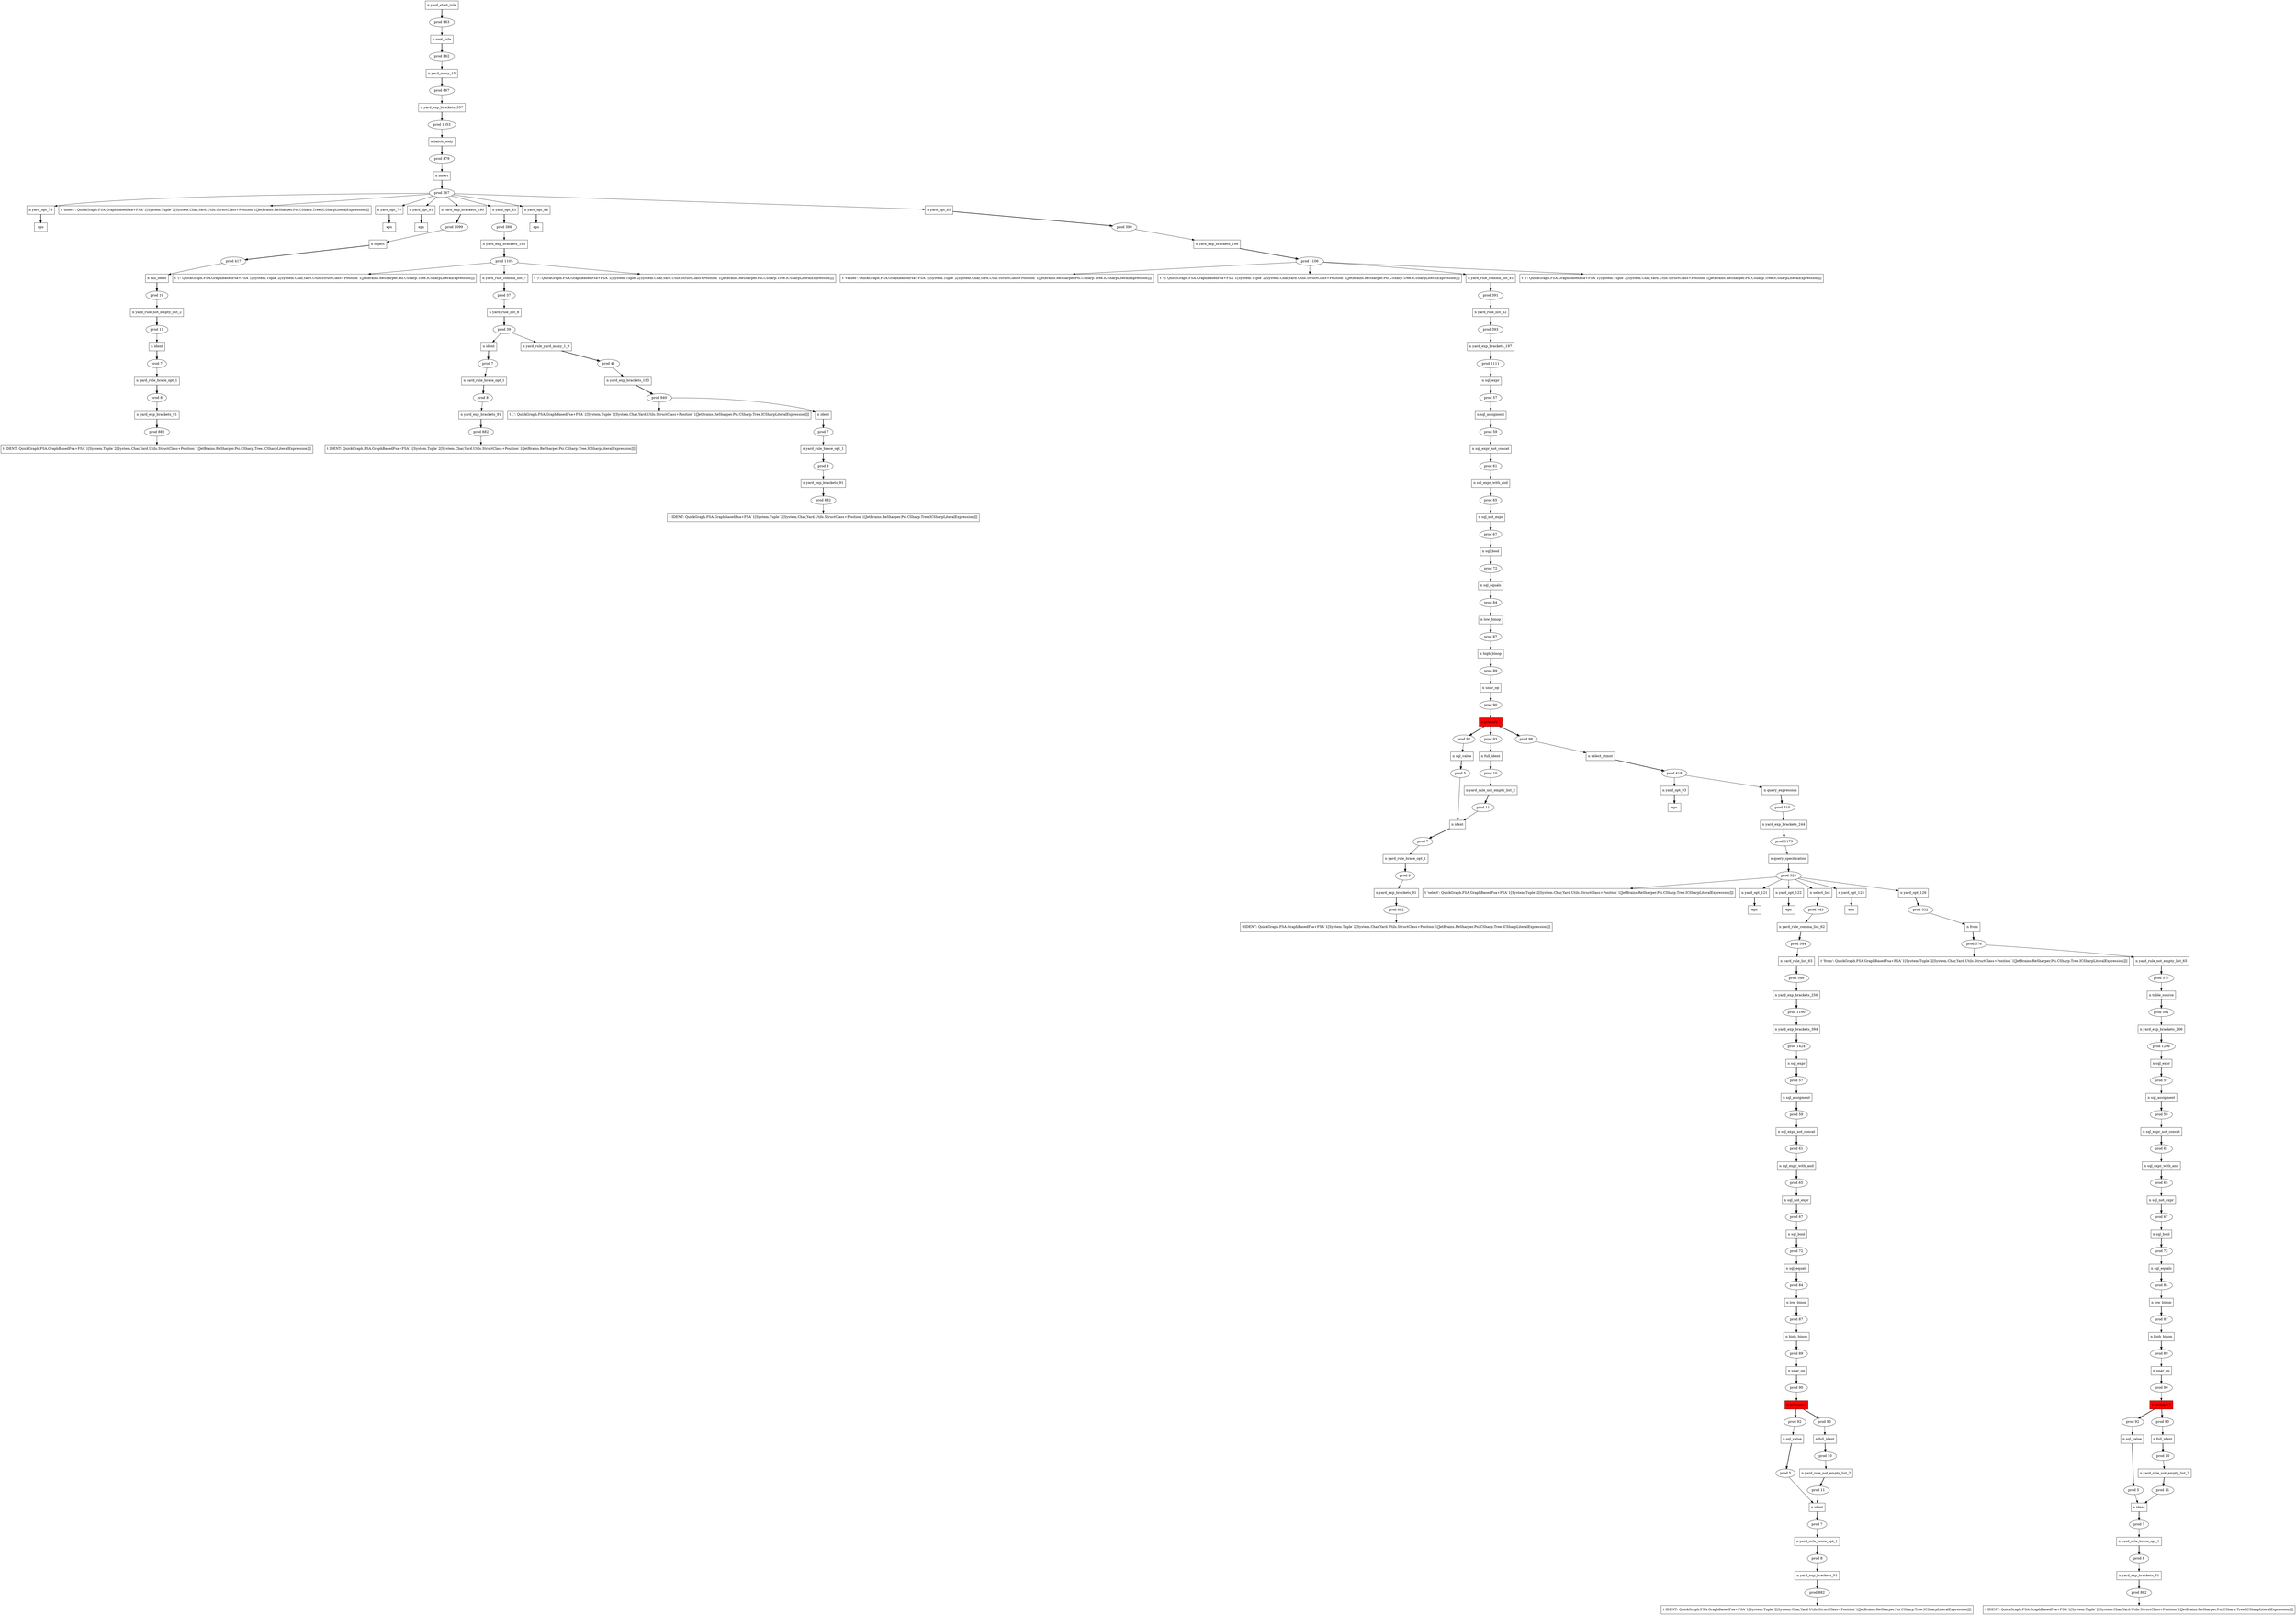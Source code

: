 digraph AST {
    94 [label="n yard_start_rule",shape=box]
    96 [label="prod 863"]
    94 -> 96 [style=bold,width=10]
    96 -> 93 []
    93 [label="n root_rule",shape=box]
    97 [label="prod 862"]
    93 -> 97 [style=bold,width=10]
    97 -> 92 []
    92 [label="n yard_many_15",shape=box]
    98 [label="prod 867"]
    92 -> 98 [style=bold,width=10]
    98 -> 91 []
    91 [label="n yard_exp_brackets_357",shape=box]
    99 [label="prod 1353"]
    91 -> 99 [style=bold,width=10]
    99 -> 90 []
    90 [label="n batch_body",shape=box]
    100 [label="prod 879"]
    90 -> 100 [style=bold,width=10]
    100 -> 89 []
    89 [label="n insert",shape=box]
    101 [label="prod 367"]
    89 -> 101 [style=bold,width=10]
    102 [label="n yard_opt_78",shape=box]
    103 [label="eps",shape=box]
    102 -> 103 [style=bold,width=10]
    101 -> 102 []
    104 [label="t 'insert': QuickGraph.FSA.GraphBasedFsa+FSA`1[System.Tuple`2[System.Char,Yard.Utils.StructClass+Position`1[JetBrains.ReSharper.Psi.CSharp.Tree.ICSharpLiteralExpression]]]",shape=box]
    101 -> 104 []
    105 [label="n yard_opt_79",shape=box]
    106 [label="eps",shape=box]
    105 -> 106 [style=bold,width=10]
    101 -> 105 []
    107 [label="n yard_opt_81",shape=box]
    108 [label="eps",shape=box]
    107 -> 108 [style=bold,width=10]
    101 -> 107 []
    101 -> 6 []
    101 -> 18 []
    109 [label="n yard_opt_84",shape=box]
    110 [label="eps",shape=box]
    109 -> 110 [style=bold,width=10]
    101 -> 109 []
    101 -> 88 []
    88 [label="n yard_opt_85",shape=box]
    111 [label="prod 390"]
    88 -> 111 [style=bold,width=10]
    111 -> 87 []
    87 [label="n yard_exp_brackets_196",shape=box]
    112 [label="prod 1106"]
    87 -> 112 [style=bold,width=10]
    113 [label="t 'values': QuickGraph.FSA.GraphBasedFsa+FSA`1[System.Tuple`2[System.Char,Yard.Utils.StructClass+Position`1[JetBrains.ReSharper.Psi.CSharp.Tree.ICSharpLiteralExpression]]]",shape=box]
    112 -> 113 []
    114 [label="t '(': QuickGraph.FSA.GraphBasedFsa+FSA`1[System.Tuple`2[System.Char,Yard.Utils.StructClass+Position`1[JetBrains.ReSharper.Psi.CSharp.Tree.ICSharpLiteralExpression]]]",shape=box]
    112 -> 114 []
    112 -> 86 []
    115 [label="t ')': QuickGraph.FSA.GraphBasedFsa+FSA`1[System.Tuple`2[System.Char,Yard.Utils.StructClass+Position`1[JetBrains.ReSharper.Psi.CSharp.Tree.ICSharpLiteralExpression]]]",shape=box]
    112 -> 115 []
    86 [label="n yard_rule_comma_list_41",shape=box]
    116 [label="prod 391"]
    86 -> 116 [style=bold,width=10]
    116 -> 85 []
    85 [label="n yard_rule_list_42",shape=box]
    117 [label="prod 393"]
    85 -> 117 [style=bold,width=10]
    117 -> 84 []
    84 [label="n yard_exp_brackets_197",shape=box]
    118 [label="prod 1111"]
    84 -> 118 [style=bold,width=10]
    118 -> 83 []
    83 [label="n sql_expr",shape=box]
    119 [label="prod 57"]
    83 -> 119 [style=bold,width=10]
    119 -> 82 []
    82 [label="n sql_assigment",shape=box]
    120 [label="prod 59"]
    82 -> 120 [style=bold,width=10]
    120 -> 81 []
    81 [label="n sql_expr_not_concat",shape=box]
    121 [label="prod 61"]
    81 -> 121 [style=bold,width=10]
    121 -> 80 []
    80 [label="n sql_expr_with_and",shape=box]
    122 [label="prod 65"]
    80 -> 122 [style=bold,width=10]
    122 -> 79 []
    79 [label="n sql_not_expr",shape=box]
    123 [label="prod 67"]
    79 -> 123 [style=bold,width=10]
    123 -> 78 []
    78 [label="n sql_bool",shape=box]
    124 [label="prod 72"]
    78 -> 124 [style=bold,width=10]
    124 -> 77 []
    77 [label="n sql_equals",shape=box]
    125 [label="prod 84"]
    77 -> 125 [style=bold,width=10]
    125 -> 76 []
    76 [label="n low_binop",shape=box]
    126 [label="prod 87"]
    76 -> 126 [style=bold,width=10]
    126 -> 75 []
    75 [label="n high_binop",shape=box]
    127 [label="prod 89"]
    75 -> 127 [style=bold,width=10]
    127 -> 74 []
    74 [label="n unar_op",shape=box]
    128 [label="prod 90"]
    74 -> 128 [style=bold,width=10]
    128 -> 73 []
    73 [label="n primary !",style="filled",fillcolor=red,shape=box]
    129 [label="prod 92"]
    73 -> 129 [style=bold,width=10]
    129 -> 72 []
    130 [label="prod 93"]
    73 -> 130 [style=bold,width=10]
    130 -> 71 []
    131 [label="prod 98"]
    73 -> 131 [style=bold,width=10]
    131 -> 66 []
    72 [label="n sql_value",shape=box]
    132 [label="prod 5"]
    72 -> 132 [style=bold,width=10]
    132 -> 69 []
    71 [label="n full_ident",shape=box]
    133 [label="prod 10"]
    71 -> 133 [style=bold,width=10]
    133 -> 70 []
    70 [label="n yard_rule_not_empty_list_2",shape=box]
    134 [label="prod 11"]
    70 -> 134 [style=bold,width=10]
    134 -> 69 []
    69 [label="n ident",shape=box]
    135 [label="prod 7"]
    69 -> 135 [style=bold,width=10]
    135 -> 68 []
    68 [label="n yard_rule_brace_opt_1",shape=box]
    136 [label="prod 8"]
    68 -> 136 [style=bold,width=10]
    136 -> 67 []
    67 [label="n yard_exp_brackets_91",shape=box]
    137 [label="prod 882"]
    67 -> 137 [style=bold,width=10]
    138 [label="t IDENT: QuickGraph.FSA.GraphBasedFsa+FSA`1[System.Tuple`2[System.Char,Yard.Utils.StructClass+Position`1[JetBrains.ReSharper.Psi.CSharp.Tree.ICSharpLiteralExpression]]]",shape=box]
    137 -> 138 []
    66 [label="n select_stmnt",shape=box]
    139 [label="prod 418"]
    66 -> 139 [style=bold,width=10]
    140 [label="n yard_opt_93",shape=box]
    141 [label="eps",shape=box]
    140 -> 141 [style=bold,width=10]
    139 -> 140 []
    139 -> 65 []
    65 [label="n query_expression",shape=box]
    142 [label="prod 510"]
    65 -> 142 [style=bold,width=10]
    142 -> 64 []
    64 [label="n yard_exp_brackets_244",shape=box]
    143 [label="prod 1173"]
    64 -> 143 [style=bold,width=10]
    143 -> 63 []
    63 [label="n query_specification",shape=box]
    144 [label="prod 520"]
    63 -> 144 [style=bold,width=10]
    145 [label="t 'select': QuickGraph.FSA.GraphBasedFsa+FSA`1[System.Tuple`2[System.Char,Yard.Utils.StructClass+Position`1[JetBrains.ReSharper.Psi.CSharp.Tree.ICSharpLiteralExpression]]]",shape=box]
    144 -> 145 []
    146 [label="n yard_opt_121",shape=box]
    147 [label="eps",shape=box]
    146 -> 147 [style=bold,width=10]
    144 -> 146 []
    148 [label="n yard_opt_122",shape=box]
    149 [label="eps",shape=box]
    148 -> 149 [style=bold,width=10]
    144 -> 148 []
    144 -> 40 []
    150 [label="n yard_opt_125",shape=box]
    151 [label="eps",shape=box]
    150 -> 151 [style=bold,width=10]
    144 -> 150 []
    144 -> 62 []
    62 [label="n yard_opt_126",shape=box]
    152 [label="prod 532"]
    62 -> 152 [style=bold,width=10]
    152 -> 61 []
    61 [label="n from",shape=box]
    153 [label="prod 576"]
    61 -> 153 [style=bold,width=10]
    154 [label="t 'from': QuickGraph.FSA.GraphBasedFsa+FSA`1[System.Tuple`2[System.Char,Yard.Utils.StructClass+Position`1[JetBrains.ReSharper.Psi.CSharp.Tree.ICSharpLiteralExpression]]]",shape=box]
    153 -> 154 []
    153 -> 60 []
    60 [label="n yard_rule_not_empty_list_65",shape=box]
    155 [label="prod 577"]
    60 -> 155 [style=bold,width=10]
    155 -> 59 []
    59 [label="n table_source",shape=box]
    156 [label="prod 581"]
    59 -> 156 [style=bold,width=10]
    156 -> 58 []
    58 [label="n yard_exp_brackets_266",shape=box]
    157 [label="prod 1206"]
    58 -> 157 [style=bold,width=10]
    157 -> 57 []
    57 [label="n sql_expr",shape=box]
    158 [label="prod 57"]
    57 -> 158 [style=bold,width=10]
    158 -> 56 []
    56 [label="n sql_assigment",shape=box]
    159 [label="prod 59"]
    56 -> 159 [style=bold,width=10]
    159 -> 55 []
    55 [label="n sql_expr_not_concat",shape=box]
    160 [label="prod 61"]
    55 -> 160 [style=bold,width=10]
    160 -> 54 []
    54 [label="n sql_expr_with_and",shape=box]
    161 [label="prod 65"]
    54 -> 161 [style=bold,width=10]
    161 -> 53 []
    53 [label="n sql_not_expr",shape=box]
    162 [label="prod 67"]
    53 -> 162 [style=bold,width=10]
    162 -> 52 []
    52 [label="n sql_bool",shape=box]
    163 [label="prod 72"]
    52 -> 163 [style=bold,width=10]
    163 -> 51 []
    51 [label="n sql_equals",shape=box]
    164 [label="prod 84"]
    51 -> 164 [style=bold,width=10]
    164 -> 50 []
    50 [label="n low_binop",shape=box]
    165 [label="prod 87"]
    50 -> 165 [style=bold,width=10]
    165 -> 49 []
    49 [label="n high_binop",shape=box]
    166 [label="prod 89"]
    49 -> 166 [style=bold,width=10]
    166 -> 48 []
    48 [label="n unar_op",shape=box]
    167 [label="prod 90"]
    48 -> 167 [style=bold,width=10]
    167 -> 47 []
    47 [label="n primary !",style="filled",fillcolor=red,shape=box]
    168 [label="prod 92"]
    47 -> 168 [style=bold,width=10]
    168 -> 46 []
    169 [label="prod 93"]
    47 -> 169 [style=bold,width=10]
    169 -> 45 []
    46 [label="n sql_value",shape=box]
    170 [label="prod 5"]
    46 -> 170 [style=bold,width=10]
    170 -> 43 []
    45 [label="n full_ident",shape=box]
    171 [label="prod 10"]
    45 -> 171 [style=bold,width=10]
    171 -> 44 []
    44 [label="n yard_rule_not_empty_list_2",shape=box]
    172 [label="prod 11"]
    44 -> 172 [style=bold,width=10]
    172 -> 43 []
    43 [label="n ident",shape=box]
    173 [label="prod 7"]
    43 -> 173 [style=bold,width=10]
    173 -> 42 []
    42 [label="n yard_rule_brace_opt_1",shape=box]
    174 [label="prod 8"]
    42 -> 174 [style=bold,width=10]
    174 -> 41 []
    41 [label="n yard_exp_brackets_91",shape=box]
    175 [label="prod 882"]
    41 -> 175 [style=bold,width=10]
    176 [label="t IDENT: QuickGraph.FSA.GraphBasedFsa+FSA`1[System.Tuple`2[System.Char,Yard.Utils.StructClass+Position`1[JetBrains.ReSharper.Psi.CSharp.Tree.ICSharpLiteralExpression]]]",shape=box]
    175 -> 176 []
    40 [label="n select_list",shape=box]
    177 [label="prod 543"]
    40 -> 177 [style=bold,width=10]
    177 -> 39 []
    39 [label="n yard_rule_comma_list_62",shape=box]
    178 [label="prod 544"]
    39 -> 178 [style=bold,width=10]
    178 -> 38 []
    38 [label="n yard_rule_list_63",shape=box]
    179 [label="prod 546"]
    38 -> 179 [style=bold,width=10]
    179 -> 37 []
    37 [label="n yard_exp_brackets_256",shape=box]
    180 [label="prod 1190"]
    37 -> 180 [style=bold,width=10]
    180 -> 36 []
    36 [label="n yard_exp_brackets_394",shape=box]
    181 [label="prod 1424"]
    36 -> 181 [style=bold,width=10]
    181 -> 35 []
    35 [label="n sql_expr",shape=box]
    182 [label="prod 57"]
    35 -> 182 [style=bold,width=10]
    182 -> 34 []
    34 [label="n sql_assigment",shape=box]
    183 [label="prod 59"]
    34 -> 183 [style=bold,width=10]
    183 -> 33 []
    33 [label="n sql_expr_not_concat",shape=box]
    184 [label="prod 61"]
    33 -> 184 [style=bold,width=10]
    184 -> 32 []
    32 [label="n sql_expr_with_and",shape=box]
    185 [label="prod 65"]
    32 -> 185 [style=bold,width=10]
    185 -> 31 []
    31 [label="n sql_not_expr",shape=box]
    186 [label="prod 67"]
    31 -> 186 [style=bold,width=10]
    186 -> 30 []
    30 [label="n sql_bool",shape=box]
    187 [label="prod 72"]
    30 -> 187 [style=bold,width=10]
    187 -> 29 []
    29 [label="n sql_equals",shape=box]
    188 [label="prod 84"]
    29 -> 188 [style=bold,width=10]
    188 -> 28 []
    28 [label="n low_binop",shape=box]
    189 [label="prod 87"]
    28 -> 189 [style=bold,width=10]
    189 -> 27 []
    27 [label="n high_binop",shape=box]
    190 [label="prod 89"]
    27 -> 190 [style=bold,width=10]
    190 -> 26 []
    26 [label="n unar_op",shape=box]
    191 [label="prod 90"]
    26 -> 191 [style=bold,width=10]
    191 -> 25 []
    25 [label="n primary !",style="filled",fillcolor=red,shape=box]
    192 [label="prod 92"]
    25 -> 192 [style=bold,width=10]
    192 -> 24 []
    193 [label="prod 93"]
    25 -> 193 [style=bold,width=10]
    193 -> 23 []
    24 [label="n sql_value",shape=box]
    194 [label="prod 5"]
    24 -> 194 [style=bold,width=10]
    194 -> 21 []
    23 [label="n full_ident",shape=box]
    195 [label="prod 10"]
    23 -> 195 [style=bold,width=10]
    195 -> 22 []
    22 [label="n yard_rule_not_empty_list_2",shape=box]
    196 [label="prod 11"]
    22 -> 196 [style=bold,width=10]
    196 -> 21 []
    21 [label="n ident",shape=box]
    197 [label="prod 7"]
    21 -> 197 [style=bold,width=10]
    197 -> 20 []
    20 [label="n yard_rule_brace_opt_1",shape=box]
    198 [label="prod 8"]
    20 -> 198 [style=bold,width=10]
    198 -> 19 []
    19 [label="n yard_exp_brackets_91",shape=box]
    199 [label="prod 882"]
    19 -> 199 [style=bold,width=10]
    200 [label="t IDENT: QuickGraph.FSA.GraphBasedFsa+FSA`1[System.Tuple`2[System.Char,Yard.Utils.StructClass+Position`1[JetBrains.ReSharper.Psi.CSharp.Tree.ICSharpLiteralExpression]]]",shape=box]
    199 -> 200 []
    18 [label="n yard_opt_83",shape=box]
    201 [label="prod 386"]
    18 -> 201 [style=bold,width=10]
    201 -> 17 []
    17 [label="n yard_exp_brackets_195",shape=box]
    202 [label="prod 1105"]
    17 -> 202 [style=bold,width=10]
    203 [label="t '(': QuickGraph.FSA.GraphBasedFsa+FSA`1[System.Tuple`2[System.Char,Yard.Utils.StructClass+Position`1[JetBrains.ReSharper.Psi.CSharp.Tree.ICSharpLiteralExpression]]]",shape=box]
    202 -> 203 []
    202 -> 16 []
    204 [label="t ')': QuickGraph.FSA.GraphBasedFsa+FSA`1[System.Tuple`2[System.Char,Yard.Utils.StructClass+Position`1[JetBrains.ReSharper.Psi.CSharp.Tree.ICSharpLiteralExpression]]]",shape=box]
    202 -> 204 []
    16 [label="n yard_rule_comma_list_7",shape=box]
    205 [label="prod 37"]
    16 -> 205 [style=bold,width=10]
    205 -> 15 []
    15 [label="n yard_rule_list_8",shape=box]
    206 [label="prod 39"]
    15 -> 206 [style=bold,width=10]
    206 -> 9 []
    206 -> 14 []
    14 [label="n yard_rule_yard_many_1_9",shape=box]
    207 [label="prod 41"]
    14 -> 207 [style=bold,width=10]
    207 -> 13 []
    13 [label="n yard_exp_brackets_103",shape=box]
    208 [label="prod 940"]
    13 -> 208 [style=bold,width=10]
    209 [label="t ',': QuickGraph.FSA.GraphBasedFsa+FSA`1[System.Tuple`2[System.Char,Yard.Utils.StructClass+Position`1[JetBrains.ReSharper.Psi.CSharp.Tree.ICSharpLiteralExpression]]]",shape=box]
    208 -> 209 []
    208 -> 12 []
    12 [label="n ident",shape=box]
    210 [label="prod 7"]
    12 -> 210 [style=bold,width=10]
    210 -> 11 []
    11 [label="n yard_rule_brace_opt_1",shape=box]
    211 [label="prod 8"]
    11 -> 211 [style=bold,width=10]
    211 -> 10 []
    10 [label="n yard_exp_brackets_91",shape=box]
    212 [label="prod 882"]
    10 -> 212 [style=bold,width=10]
    213 [label="t IDENT: QuickGraph.FSA.GraphBasedFsa+FSA`1[System.Tuple`2[System.Char,Yard.Utils.StructClass+Position`1[JetBrains.ReSharper.Psi.CSharp.Tree.ICSharpLiteralExpression]]]",shape=box]
    212 -> 213 []
    9 [label="n ident",shape=box]
    214 [label="prod 7"]
    9 -> 214 [style=bold,width=10]
    214 -> 8 []
    8 [label="n yard_rule_brace_opt_1",shape=box]
    215 [label="prod 8"]
    8 -> 215 [style=bold,width=10]
    215 -> 7 []
    7 [label="n yard_exp_brackets_91",shape=box]
    216 [label="prod 882"]
    7 -> 216 [style=bold,width=10]
    217 [label="t IDENT: QuickGraph.FSA.GraphBasedFsa+FSA`1[System.Tuple`2[System.Char,Yard.Utils.StructClass+Position`1[JetBrains.ReSharper.Psi.CSharp.Tree.ICSharpLiteralExpression]]]",shape=box]
    216 -> 217 []
    6 [label="n yard_exp_brackets_190",shape=box]
    218 [label="prod 1099"]
    6 -> 218 [style=bold,width=10]
    218 -> 5 []
    5 [label="n object",shape=box]
    219 [label="prod 417"]
    5 -> 219 [style=bold,width=10]
    219 -> 4 []
    4 [label="n full_ident",shape=box]
    220 [label="prod 10"]
    4 -> 220 [style=bold,width=10]
    220 -> 3 []
    3 [label="n yard_rule_not_empty_list_2",shape=box]
    221 [label="prod 11"]
    3 -> 221 [style=bold,width=10]
    221 -> 2 []
    2 [label="n ident",shape=box]
    222 [label="prod 7"]
    2 -> 222 [style=bold,width=10]
    222 -> 1 []
    1 [label="n yard_rule_brace_opt_1",shape=box]
    223 [label="prod 8"]
    1 -> 223 [style=bold,width=10]
    223 -> 0 []
    0 [label="n yard_exp_brackets_91",shape=box]
    224 [label="prod 882"]
    0 -> 224 [style=bold,width=10]
    225 [label="t IDENT: QuickGraph.FSA.GraphBasedFsa+FSA`1[System.Tuple`2[System.Char,Yard.Utils.StructClass+Position`1[JetBrains.ReSharper.Psi.CSharp.Tree.ICSharpLiteralExpression]]]",shape=box]
    224 -> 225 []
}
